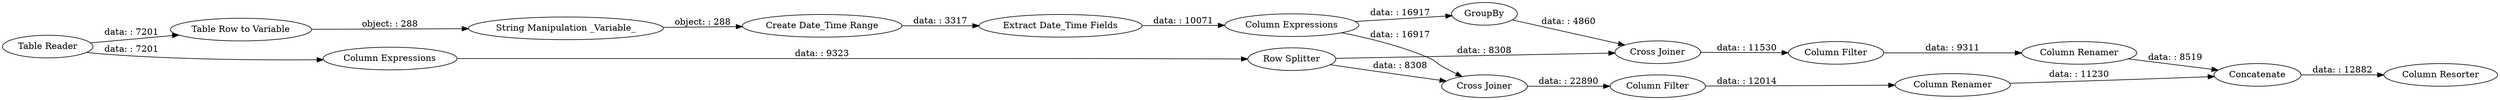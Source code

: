 digraph {
	"-7391733766669880999_10" [label="Cross Joiner"]
	"-7391733766669880999_16" [label="Column Filter"]
	"-7391733766669880999_6" [label="Extract Date_Time Fields"]
	"-7391733766669880999_11" [label="Cross Joiner"]
	"-7391733766669880999_9" [label="Column Expressions"]
	"-7391733766669880999_17" [label="Column Renamer"]
	"-7391733766669880999_2" [label="Table Row to Variable"]
	"-7391733766669880999_8" [label="Row Splitter"]
	"-7391733766669880999_19" [label="Column Resorter"]
	"-7391733766669880999_5" [label="String Manipulation _Variable_"]
	"-7391733766669880999_18" [label="Column Filter"]
	"-7391733766669880999_7" [label="Column Expressions"]
	"-7391733766669880999_14" [label=GroupBy]
	"-7391733766669880999_15" [label="Column Renamer"]
	"-7391733766669880999_3" [label="Create Date_Time Range"]
	"-7391733766669880999_12" [label=Concatenate]
	"-7391733766669880999_1" [label="Table Reader"]
	"-7391733766669880999_6" -> "-7391733766669880999_7" [label="data: : 10071"]
	"-7391733766669880999_1" -> "-7391733766669880999_9" [label="data: : 7201"]
	"-7391733766669880999_3" -> "-7391733766669880999_6" [label="data: : 3317"]
	"-7391733766669880999_7" -> "-7391733766669880999_14" [label="data: : 16917"]
	"-7391733766669880999_14" -> "-7391733766669880999_11" [label="data: : 4860"]
	"-7391733766669880999_2" -> "-7391733766669880999_5" [label="object: : 288"]
	"-7391733766669880999_10" -> "-7391733766669880999_16" [label="data: : 22890"]
	"-7391733766669880999_11" -> "-7391733766669880999_18" [label="data: : 11530"]
	"-7391733766669880999_8" -> "-7391733766669880999_10" [label="data: : 8308"]
	"-7391733766669880999_5" -> "-7391733766669880999_3" [label="object: : 288"]
	"-7391733766669880999_12" -> "-7391733766669880999_19" [label="data: : 12882"]
	"-7391733766669880999_16" -> "-7391733766669880999_15" [label="data: : 12014"]
	"-7391733766669880999_17" -> "-7391733766669880999_12" [label="data: : 8519"]
	"-7391733766669880999_9" -> "-7391733766669880999_8" [label="data: : 9323"]
	"-7391733766669880999_18" -> "-7391733766669880999_17" [label="data: : 9311"]
	"-7391733766669880999_1" -> "-7391733766669880999_2" [label="data: : 7201"]
	"-7391733766669880999_8" -> "-7391733766669880999_11" [label="data: : 8308"]
	"-7391733766669880999_15" -> "-7391733766669880999_12" [label="data: : 11230"]
	"-7391733766669880999_7" -> "-7391733766669880999_10" [label="data: : 16917"]
	rankdir=LR
}
